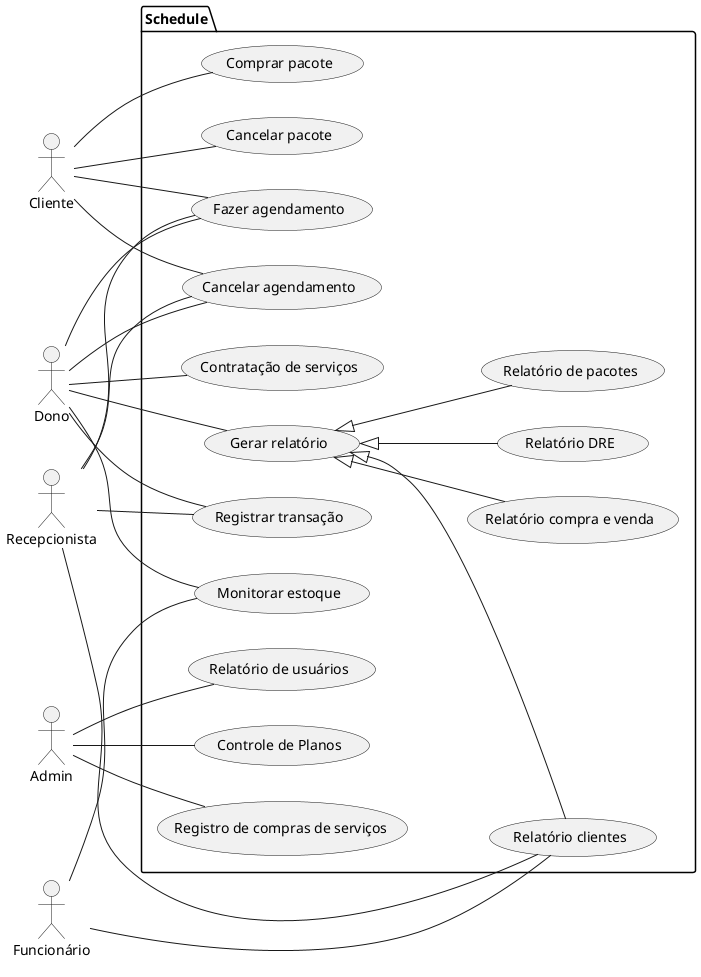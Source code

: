 @startuml
left to right direction
actor Cliente as C
actor Dono as D
actor Funcionário as F
actor Recepcionista as R
actor Admin as A
package Schedule{
  usecase "Fazer agendamento" as UC1
  usecase "Cancelar agendamento" as UC2
  usecase "Comprar pacote" as UC3
  usecase "Cancelar pacote" as UC4
  usecase "Monitorar estoque" as UC5
  usecase "Registrar transação" as UC6
  usecase "Gerar relatório" as UC7
  usecase "Relatório clientes" as UC8
  usecase "Relatório compra e venda" as UC9
  usecase "Relatório DRE" as UC10
  usecase "Relatório de pacotes" as UC11
  usecase "Registro de compras de serviços" as UC12
  usecase "Contratação de serviços" as UC13
  usecase "Relatório de usuários" as UC14
  usecase "Controle de Planos" as UC15
}
A -- UC12
A -- UC14
C -- UC3
C -- UC4
C -- UC1
C -- UC2
D -- UC1
D -- UC2
D -- UC5
D -- UC6
D -- UC13
D -- UC7
R -- UC1
R -- UC2
R -- UC6
R -- UC8
F -- UC5
F -- UC8
A -- UC15

(UC7) <|-- (UC8)
(UC7) <|-- (UC9)
(UC7) <|-- (UC10)
(UC7) <|-- (UC11)
@enduml
